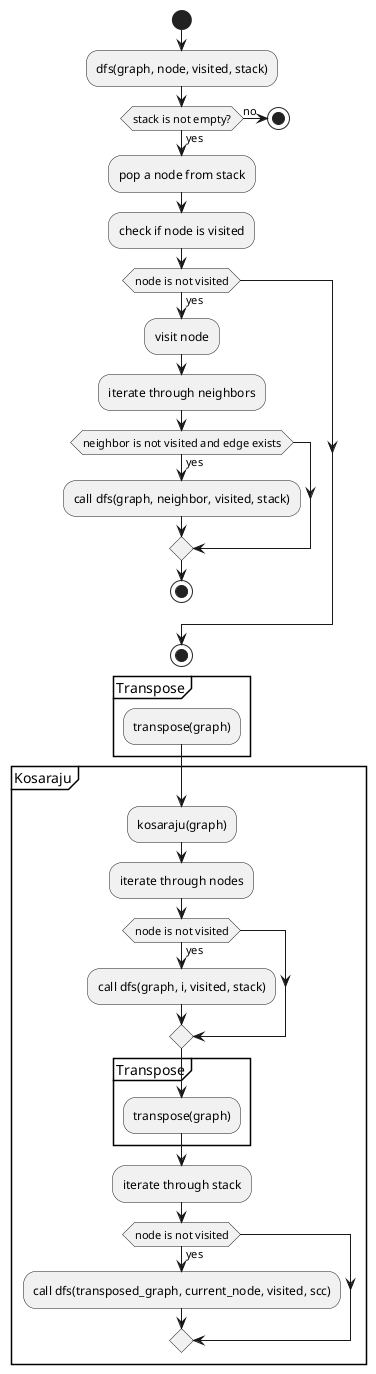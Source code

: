 @startuml


start
:dfs(graph, node, visited, stack);
if (stack is not empty?) then (yes)
  :pop a node from stack;
  :check if node is visited;
  if (node is not visited) then (yes)
    :visit node;
    :iterate through neighbors;
    if (neighbor is not visited and edge exists) then (yes)
      :call dfs(graph, neighbor, visited, stack);
    endif
    stop
  endif
  stop
else (no)
  stop
endif

partition Transpose {
  :transpose(graph);
}

partition Kosaraju {
  :kosaraju(graph);
  :iterate through nodes;
  if (node is not visited) then (yes)
    :call dfs(graph, i, visited, stack);
  endif
  partition Transpose {
    :transpose(graph);
  }
  :iterate through stack;
  if (node is not visited) then (yes)
    :call dfs(transposed_graph, current_node, visited, scc);
  endif
}

@enduml
